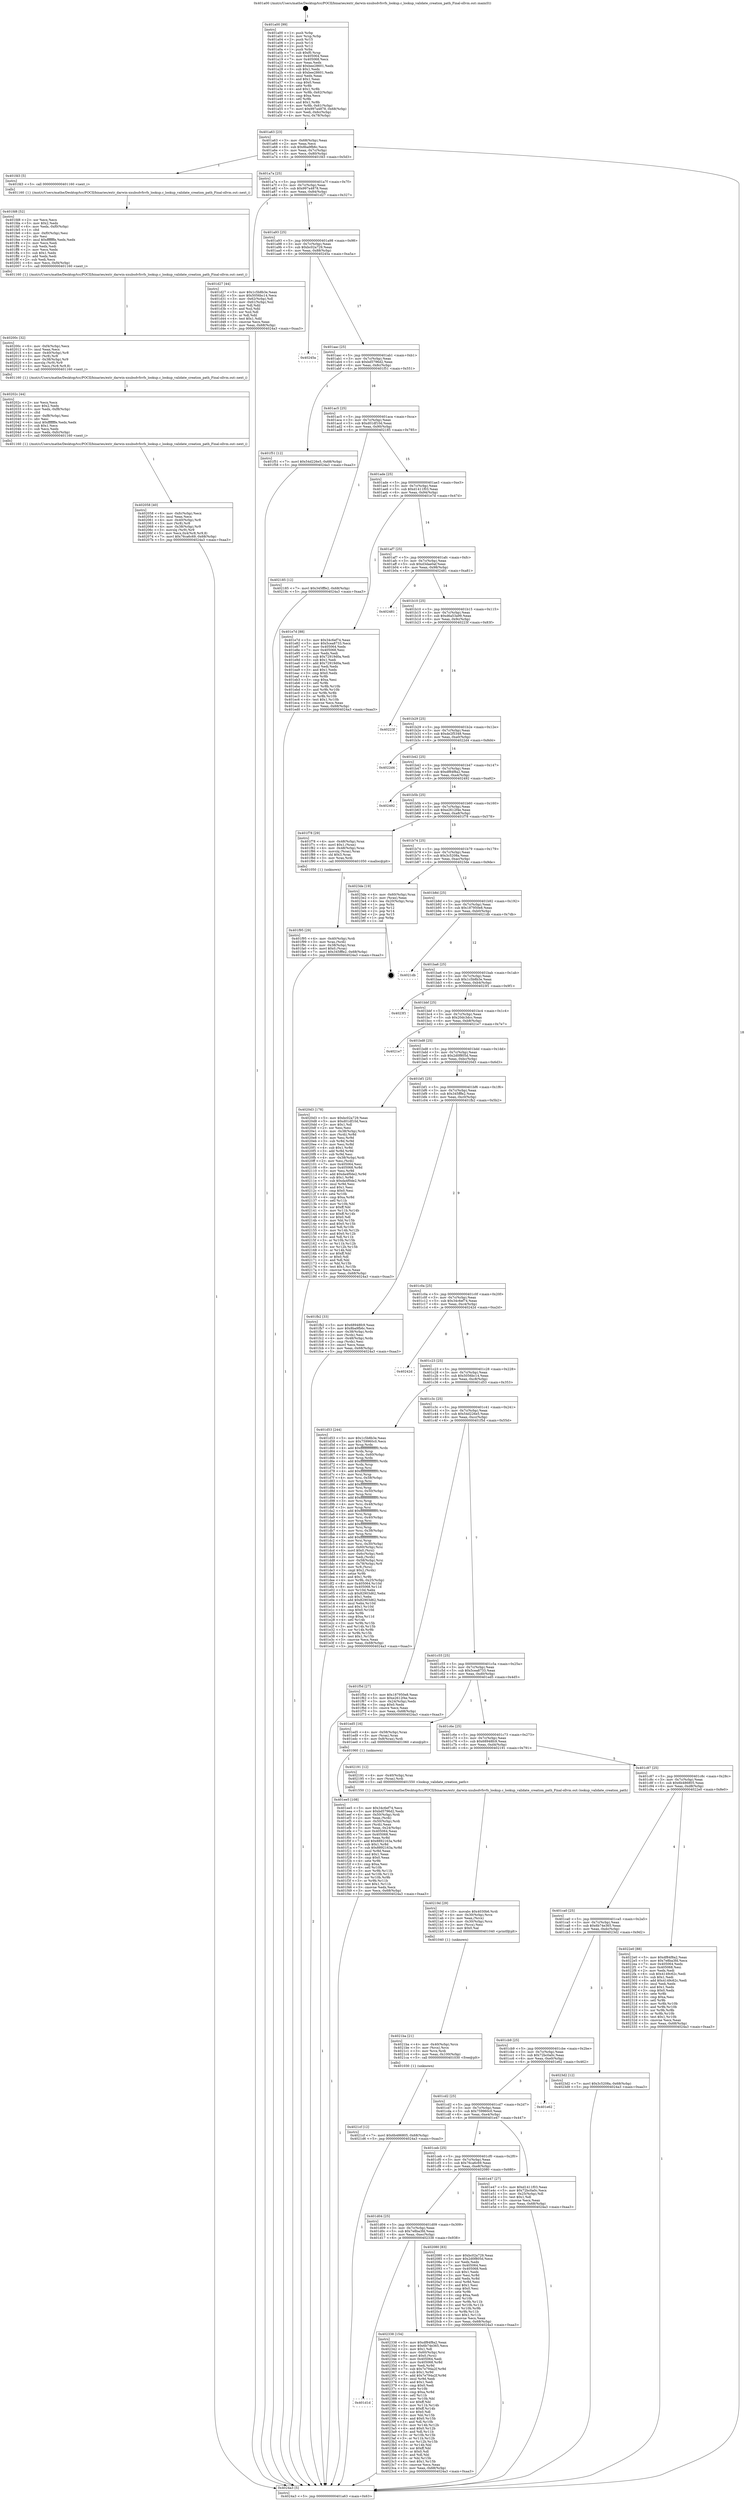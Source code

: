 digraph "0x401a00" {
  label = "0x401a00 (/mnt/c/Users/mathe/Desktop/tcc/POCII/binaries/extr_darwin-xnubsdvfsvfs_lookup.c_lookup_validate_creation_path_Final-ollvm.out::main(0))"
  labelloc = "t"
  node[shape=record]

  Entry [label="",width=0.3,height=0.3,shape=circle,fillcolor=black,style=filled]
  "0x401a63" [label="{
     0x401a63 [23]\l
     | [instrs]\l
     &nbsp;&nbsp;0x401a63 \<+3\>: mov -0x68(%rbp),%eax\l
     &nbsp;&nbsp;0x401a66 \<+2\>: mov %eax,%ecx\l
     &nbsp;&nbsp;0x401a68 \<+6\>: sub $0x8ba9fb6c,%ecx\l
     &nbsp;&nbsp;0x401a6e \<+3\>: mov %eax,-0x7c(%rbp)\l
     &nbsp;&nbsp;0x401a71 \<+3\>: mov %ecx,-0x80(%rbp)\l
     &nbsp;&nbsp;0x401a74 \<+6\>: je 0000000000401fd3 \<main+0x5d3\>\l
  }"]
  "0x401fd3" [label="{
     0x401fd3 [5]\l
     | [instrs]\l
     &nbsp;&nbsp;0x401fd3 \<+5\>: call 0000000000401160 \<next_i\>\l
     | [calls]\l
     &nbsp;&nbsp;0x401160 \{1\} (/mnt/c/Users/mathe/Desktop/tcc/POCII/binaries/extr_darwin-xnubsdvfsvfs_lookup.c_lookup_validate_creation_path_Final-ollvm.out::next_i)\l
  }"]
  "0x401a7a" [label="{
     0x401a7a [25]\l
     | [instrs]\l
     &nbsp;&nbsp;0x401a7a \<+5\>: jmp 0000000000401a7f \<main+0x7f\>\l
     &nbsp;&nbsp;0x401a7f \<+3\>: mov -0x7c(%rbp),%eax\l
     &nbsp;&nbsp;0x401a82 \<+5\>: sub $0x997a4878,%eax\l
     &nbsp;&nbsp;0x401a87 \<+6\>: mov %eax,-0x84(%rbp)\l
     &nbsp;&nbsp;0x401a8d \<+6\>: je 0000000000401d27 \<main+0x327\>\l
  }"]
  Exit [label="",width=0.3,height=0.3,shape=circle,fillcolor=black,style=filled,peripheries=2]
  "0x401d27" [label="{
     0x401d27 [44]\l
     | [instrs]\l
     &nbsp;&nbsp;0x401d27 \<+5\>: mov $0x1c5b8b3e,%eax\l
     &nbsp;&nbsp;0x401d2c \<+5\>: mov $0x5056bc14,%ecx\l
     &nbsp;&nbsp;0x401d31 \<+3\>: mov -0x62(%rbp),%dl\l
     &nbsp;&nbsp;0x401d34 \<+4\>: mov -0x61(%rbp),%sil\l
     &nbsp;&nbsp;0x401d38 \<+3\>: mov %dl,%dil\l
     &nbsp;&nbsp;0x401d3b \<+3\>: and %sil,%dil\l
     &nbsp;&nbsp;0x401d3e \<+3\>: xor %sil,%dl\l
     &nbsp;&nbsp;0x401d41 \<+3\>: or %dl,%dil\l
     &nbsp;&nbsp;0x401d44 \<+4\>: test $0x1,%dil\l
     &nbsp;&nbsp;0x401d48 \<+3\>: cmovne %ecx,%eax\l
     &nbsp;&nbsp;0x401d4b \<+3\>: mov %eax,-0x68(%rbp)\l
     &nbsp;&nbsp;0x401d4e \<+5\>: jmp 00000000004024a3 \<main+0xaa3\>\l
  }"]
  "0x401a93" [label="{
     0x401a93 [25]\l
     | [instrs]\l
     &nbsp;&nbsp;0x401a93 \<+5\>: jmp 0000000000401a98 \<main+0x98\>\l
     &nbsp;&nbsp;0x401a98 \<+3\>: mov -0x7c(%rbp),%eax\l
     &nbsp;&nbsp;0x401a9b \<+5\>: sub $0xbc02a729,%eax\l
     &nbsp;&nbsp;0x401aa0 \<+6\>: mov %eax,-0x88(%rbp)\l
     &nbsp;&nbsp;0x401aa6 \<+6\>: je 000000000040245a \<main+0xa5a\>\l
  }"]
  "0x4024a3" [label="{
     0x4024a3 [5]\l
     | [instrs]\l
     &nbsp;&nbsp;0x4024a3 \<+5\>: jmp 0000000000401a63 \<main+0x63\>\l
  }"]
  "0x401a00" [label="{
     0x401a00 [99]\l
     | [instrs]\l
     &nbsp;&nbsp;0x401a00 \<+1\>: push %rbp\l
     &nbsp;&nbsp;0x401a01 \<+3\>: mov %rsp,%rbp\l
     &nbsp;&nbsp;0x401a04 \<+2\>: push %r15\l
     &nbsp;&nbsp;0x401a06 \<+2\>: push %r14\l
     &nbsp;&nbsp;0x401a08 \<+2\>: push %r12\l
     &nbsp;&nbsp;0x401a0a \<+1\>: push %rbx\l
     &nbsp;&nbsp;0x401a0b \<+7\>: sub $0xf0,%rsp\l
     &nbsp;&nbsp;0x401a12 \<+7\>: mov 0x405064,%eax\l
     &nbsp;&nbsp;0x401a19 \<+7\>: mov 0x405068,%ecx\l
     &nbsp;&nbsp;0x401a20 \<+2\>: mov %eax,%edx\l
     &nbsp;&nbsp;0x401a22 \<+6\>: add $0xbee28601,%edx\l
     &nbsp;&nbsp;0x401a28 \<+3\>: sub $0x1,%edx\l
     &nbsp;&nbsp;0x401a2b \<+6\>: sub $0xbee28601,%edx\l
     &nbsp;&nbsp;0x401a31 \<+3\>: imul %edx,%eax\l
     &nbsp;&nbsp;0x401a34 \<+3\>: and $0x1,%eax\l
     &nbsp;&nbsp;0x401a37 \<+3\>: cmp $0x0,%eax\l
     &nbsp;&nbsp;0x401a3a \<+4\>: sete %r8b\l
     &nbsp;&nbsp;0x401a3e \<+4\>: and $0x1,%r8b\l
     &nbsp;&nbsp;0x401a42 \<+4\>: mov %r8b,-0x62(%rbp)\l
     &nbsp;&nbsp;0x401a46 \<+3\>: cmp $0xa,%ecx\l
     &nbsp;&nbsp;0x401a49 \<+4\>: setl %r8b\l
     &nbsp;&nbsp;0x401a4d \<+4\>: and $0x1,%r8b\l
     &nbsp;&nbsp;0x401a51 \<+4\>: mov %r8b,-0x61(%rbp)\l
     &nbsp;&nbsp;0x401a55 \<+7\>: movl $0x997a4878,-0x68(%rbp)\l
     &nbsp;&nbsp;0x401a5c \<+3\>: mov %edi,-0x6c(%rbp)\l
     &nbsp;&nbsp;0x401a5f \<+4\>: mov %rsi,-0x78(%rbp)\l
  }"]
  "0x401d1d" [label="{
     0x401d1d\l
  }", style=dashed]
  "0x40245a" [label="{
     0x40245a\l
  }", style=dashed]
  "0x401aac" [label="{
     0x401aac [25]\l
     | [instrs]\l
     &nbsp;&nbsp;0x401aac \<+5\>: jmp 0000000000401ab1 \<main+0xb1\>\l
     &nbsp;&nbsp;0x401ab1 \<+3\>: mov -0x7c(%rbp),%eax\l
     &nbsp;&nbsp;0x401ab4 \<+5\>: sub $0xbd5796d2,%eax\l
     &nbsp;&nbsp;0x401ab9 \<+6\>: mov %eax,-0x8c(%rbp)\l
     &nbsp;&nbsp;0x401abf \<+6\>: je 0000000000401f51 \<main+0x551\>\l
  }"]
  "0x402338" [label="{
     0x402338 [154]\l
     | [instrs]\l
     &nbsp;&nbsp;0x402338 \<+5\>: mov $0xdf84f8a2,%eax\l
     &nbsp;&nbsp;0x40233d \<+5\>: mov $0x6b74e365,%ecx\l
     &nbsp;&nbsp;0x402342 \<+2\>: mov $0x1,%dl\l
     &nbsp;&nbsp;0x402344 \<+4\>: mov -0x60(%rbp),%rsi\l
     &nbsp;&nbsp;0x402348 \<+6\>: movl $0x0,(%rsi)\l
     &nbsp;&nbsp;0x40234e \<+7\>: mov 0x405064,%edi\l
     &nbsp;&nbsp;0x402355 \<+8\>: mov 0x405068,%r8d\l
     &nbsp;&nbsp;0x40235d \<+3\>: mov %edi,%r9d\l
     &nbsp;&nbsp;0x402360 \<+7\>: sub $0x7e794a2f,%r9d\l
     &nbsp;&nbsp;0x402367 \<+4\>: sub $0x1,%r9d\l
     &nbsp;&nbsp;0x40236b \<+7\>: add $0x7e794a2f,%r9d\l
     &nbsp;&nbsp;0x402372 \<+4\>: imul %r9d,%edi\l
     &nbsp;&nbsp;0x402376 \<+3\>: and $0x1,%edi\l
     &nbsp;&nbsp;0x402379 \<+3\>: cmp $0x0,%edi\l
     &nbsp;&nbsp;0x40237c \<+4\>: sete %r10b\l
     &nbsp;&nbsp;0x402380 \<+4\>: cmp $0xa,%r8d\l
     &nbsp;&nbsp;0x402384 \<+4\>: setl %r11b\l
     &nbsp;&nbsp;0x402388 \<+3\>: mov %r10b,%bl\l
     &nbsp;&nbsp;0x40238b \<+3\>: xor $0xff,%bl\l
     &nbsp;&nbsp;0x40238e \<+3\>: mov %r11b,%r14b\l
     &nbsp;&nbsp;0x402391 \<+4\>: xor $0xff,%r14b\l
     &nbsp;&nbsp;0x402395 \<+3\>: xor $0x0,%dl\l
     &nbsp;&nbsp;0x402398 \<+3\>: mov %bl,%r15b\l
     &nbsp;&nbsp;0x40239b \<+4\>: and $0x0,%r15b\l
     &nbsp;&nbsp;0x40239f \<+3\>: and %dl,%r10b\l
     &nbsp;&nbsp;0x4023a2 \<+3\>: mov %r14b,%r12b\l
     &nbsp;&nbsp;0x4023a5 \<+4\>: and $0x0,%r12b\l
     &nbsp;&nbsp;0x4023a9 \<+3\>: and %dl,%r11b\l
     &nbsp;&nbsp;0x4023ac \<+3\>: or %r10b,%r15b\l
     &nbsp;&nbsp;0x4023af \<+3\>: or %r11b,%r12b\l
     &nbsp;&nbsp;0x4023b2 \<+3\>: xor %r12b,%r15b\l
     &nbsp;&nbsp;0x4023b5 \<+3\>: or %r14b,%bl\l
     &nbsp;&nbsp;0x4023b8 \<+3\>: xor $0xff,%bl\l
     &nbsp;&nbsp;0x4023bb \<+3\>: or $0x0,%dl\l
     &nbsp;&nbsp;0x4023be \<+2\>: and %dl,%bl\l
     &nbsp;&nbsp;0x4023c0 \<+3\>: or %bl,%r15b\l
     &nbsp;&nbsp;0x4023c3 \<+4\>: test $0x1,%r15b\l
     &nbsp;&nbsp;0x4023c7 \<+3\>: cmovne %ecx,%eax\l
     &nbsp;&nbsp;0x4023ca \<+3\>: mov %eax,-0x68(%rbp)\l
     &nbsp;&nbsp;0x4023cd \<+5\>: jmp 00000000004024a3 \<main+0xaa3\>\l
  }"]
  "0x401f51" [label="{
     0x401f51 [12]\l
     | [instrs]\l
     &nbsp;&nbsp;0x401f51 \<+7\>: movl $0x54d226e5,-0x68(%rbp)\l
     &nbsp;&nbsp;0x401f58 \<+5\>: jmp 00000000004024a3 \<main+0xaa3\>\l
  }"]
  "0x401ac5" [label="{
     0x401ac5 [25]\l
     | [instrs]\l
     &nbsp;&nbsp;0x401ac5 \<+5\>: jmp 0000000000401aca \<main+0xca\>\l
     &nbsp;&nbsp;0x401aca \<+3\>: mov -0x7c(%rbp),%eax\l
     &nbsp;&nbsp;0x401acd \<+5\>: sub $0xd01df10d,%eax\l
     &nbsp;&nbsp;0x401ad2 \<+6\>: mov %eax,-0x90(%rbp)\l
     &nbsp;&nbsp;0x401ad8 \<+6\>: je 0000000000402185 \<main+0x785\>\l
  }"]
  "0x4021cf" [label="{
     0x4021cf [12]\l
     | [instrs]\l
     &nbsp;&nbsp;0x4021cf \<+7\>: movl $0x6b486805,-0x68(%rbp)\l
     &nbsp;&nbsp;0x4021d6 \<+5\>: jmp 00000000004024a3 \<main+0xaa3\>\l
  }"]
  "0x402185" [label="{
     0x402185 [12]\l
     | [instrs]\l
     &nbsp;&nbsp;0x402185 \<+7\>: movl $0x345fffe2,-0x68(%rbp)\l
     &nbsp;&nbsp;0x40218c \<+5\>: jmp 00000000004024a3 \<main+0xaa3\>\l
  }"]
  "0x401ade" [label="{
     0x401ade [25]\l
     | [instrs]\l
     &nbsp;&nbsp;0x401ade \<+5\>: jmp 0000000000401ae3 \<main+0xe3\>\l
     &nbsp;&nbsp;0x401ae3 \<+3\>: mov -0x7c(%rbp),%eax\l
     &nbsp;&nbsp;0x401ae6 \<+5\>: sub $0xd1411f03,%eax\l
     &nbsp;&nbsp;0x401aeb \<+6\>: mov %eax,-0x94(%rbp)\l
     &nbsp;&nbsp;0x401af1 \<+6\>: je 0000000000401e7d \<main+0x47d\>\l
  }"]
  "0x4021ba" [label="{
     0x4021ba [21]\l
     | [instrs]\l
     &nbsp;&nbsp;0x4021ba \<+4\>: mov -0x40(%rbp),%rcx\l
     &nbsp;&nbsp;0x4021be \<+3\>: mov (%rcx),%rcx\l
     &nbsp;&nbsp;0x4021c1 \<+3\>: mov %rcx,%rdi\l
     &nbsp;&nbsp;0x4021c4 \<+6\>: mov %eax,-0x100(%rbp)\l
     &nbsp;&nbsp;0x4021ca \<+5\>: call 0000000000401030 \<free@plt\>\l
     | [calls]\l
     &nbsp;&nbsp;0x401030 \{1\} (unknown)\l
  }"]
  "0x401e7d" [label="{
     0x401e7d [88]\l
     | [instrs]\l
     &nbsp;&nbsp;0x401e7d \<+5\>: mov $0x34c6ef74,%eax\l
     &nbsp;&nbsp;0x401e82 \<+5\>: mov $0x5cea8733,%ecx\l
     &nbsp;&nbsp;0x401e87 \<+7\>: mov 0x405064,%edx\l
     &nbsp;&nbsp;0x401e8e \<+7\>: mov 0x405068,%esi\l
     &nbsp;&nbsp;0x401e95 \<+2\>: mov %edx,%edi\l
     &nbsp;&nbsp;0x401e97 \<+6\>: sub $0x72919d0a,%edi\l
     &nbsp;&nbsp;0x401e9d \<+3\>: sub $0x1,%edi\l
     &nbsp;&nbsp;0x401ea0 \<+6\>: add $0x72919d0a,%edi\l
     &nbsp;&nbsp;0x401ea6 \<+3\>: imul %edi,%edx\l
     &nbsp;&nbsp;0x401ea9 \<+3\>: and $0x1,%edx\l
     &nbsp;&nbsp;0x401eac \<+3\>: cmp $0x0,%edx\l
     &nbsp;&nbsp;0x401eaf \<+4\>: sete %r8b\l
     &nbsp;&nbsp;0x401eb3 \<+3\>: cmp $0xa,%esi\l
     &nbsp;&nbsp;0x401eb6 \<+4\>: setl %r9b\l
     &nbsp;&nbsp;0x401eba \<+3\>: mov %r8b,%r10b\l
     &nbsp;&nbsp;0x401ebd \<+3\>: and %r9b,%r10b\l
     &nbsp;&nbsp;0x401ec0 \<+3\>: xor %r9b,%r8b\l
     &nbsp;&nbsp;0x401ec3 \<+3\>: or %r8b,%r10b\l
     &nbsp;&nbsp;0x401ec6 \<+4\>: test $0x1,%r10b\l
     &nbsp;&nbsp;0x401eca \<+3\>: cmovne %ecx,%eax\l
     &nbsp;&nbsp;0x401ecd \<+3\>: mov %eax,-0x68(%rbp)\l
     &nbsp;&nbsp;0x401ed0 \<+5\>: jmp 00000000004024a3 \<main+0xaa3\>\l
  }"]
  "0x401af7" [label="{
     0x401af7 [25]\l
     | [instrs]\l
     &nbsp;&nbsp;0x401af7 \<+5\>: jmp 0000000000401afc \<main+0xfc\>\l
     &nbsp;&nbsp;0x401afc \<+3\>: mov -0x7c(%rbp),%eax\l
     &nbsp;&nbsp;0x401aff \<+5\>: sub $0xd3dae0af,%eax\l
     &nbsp;&nbsp;0x401b04 \<+6\>: mov %eax,-0x98(%rbp)\l
     &nbsp;&nbsp;0x401b0a \<+6\>: je 0000000000402481 \<main+0xa81\>\l
  }"]
  "0x40219d" [label="{
     0x40219d [29]\l
     | [instrs]\l
     &nbsp;&nbsp;0x40219d \<+10\>: movabs $0x4030b6,%rdi\l
     &nbsp;&nbsp;0x4021a7 \<+4\>: mov -0x30(%rbp),%rcx\l
     &nbsp;&nbsp;0x4021ab \<+2\>: mov %eax,(%rcx)\l
     &nbsp;&nbsp;0x4021ad \<+4\>: mov -0x30(%rbp),%rcx\l
     &nbsp;&nbsp;0x4021b1 \<+2\>: mov (%rcx),%esi\l
     &nbsp;&nbsp;0x4021b3 \<+2\>: mov $0x0,%al\l
     &nbsp;&nbsp;0x4021b5 \<+5\>: call 0000000000401040 \<printf@plt\>\l
     | [calls]\l
     &nbsp;&nbsp;0x401040 \{1\} (unknown)\l
  }"]
  "0x402481" [label="{
     0x402481\l
  }", style=dashed]
  "0x401b10" [label="{
     0x401b10 [25]\l
     | [instrs]\l
     &nbsp;&nbsp;0x401b10 \<+5\>: jmp 0000000000401b15 \<main+0x115\>\l
     &nbsp;&nbsp;0x401b15 \<+3\>: mov -0x7c(%rbp),%eax\l
     &nbsp;&nbsp;0x401b18 \<+5\>: sub $0xd6a53a99,%eax\l
     &nbsp;&nbsp;0x401b1d \<+6\>: mov %eax,-0x9c(%rbp)\l
     &nbsp;&nbsp;0x401b23 \<+6\>: je 000000000040223f \<main+0x83f\>\l
  }"]
  "0x401d04" [label="{
     0x401d04 [25]\l
     | [instrs]\l
     &nbsp;&nbsp;0x401d04 \<+5\>: jmp 0000000000401d09 \<main+0x309\>\l
     &nbsp;&nbsp;0x401d09 \<+3\>: mov -0x7c(%rbp),%eax\l
     &nbsp;&nbsp;0x401d0c \<+5\>: sub $0x7e8ba3fd,%eax\l
     &nbsp;&nbsp;0x401d11 \<+6\>: mov %eax,-0xec(%rbp)\l
     &nbsp;&nbsp;0x401d17 \<+6\>: je 0000000000402338 \<main+0x938\>\l
  }"]
  "0x40223f" [label="{
     0x40223f\l
  }", style=dashed]
  "0x401b29" [label="{
     0x401b29 [25]\l
     | [instrs]\l
     &nbsp;&nbsp;0x401b29 \<+5\>: jmp 0000000000401b2e \<main+0x12e\>\l
     &nbsp;&nbsp;0x401b2e \<+3\>: mov -0x7c(%rbp),%eax\l
     &nbsp;&nbsp;0x401b31 \<+5\>: sub $0xde2f5348,%eax\l
     &nbsp;&nbsp;0x401b36 \<+6\>: mov %eax,-0xa0(%rbp)\l
     &nbsp;&nbsp;0x401b3c \<+6\>: je 00000000004022d4 \<main+0x8d4\>\l
  }"]
  "0x402080" [label="{
     0x402080 [83]\l
     | [instrs]\l
     &nbsp;&nbsp;0x402080 \<+5\>: mov $0xbc02a729,%eax\l
     &nbsp;&nbsp;0x402085 \<+5\>: mov $0x2d0f805d,%ecx\l
     &nbsp;&nbsp;0x40208a \<+2\>: xor %edx,%edx\l
     &nbsp;&nbsp;0x40208c \<+7\>: mov 0x405064,%esi\l
     &nbsp;&nbsp;0x402093 \<+7\>: mov 0x405068,%edi\l
     &nbsp;&nbsp;0x40209a \<+3\>: sub $0x1,%edx\l
     &nbsp;&nbsp;0x40209d \<+3\>: mov %esi,%r8d\l
     &nbsp;&nbsp;0x4020a0 \<+3\>: add %edx,%r8d\l
     &nbsp;&nbsp;0x4020a3 \<+4\>: imul %r8d,%esi\l
     &nbsp;&nbsp;0x4020a7 \<+3\>: and $0x1,%esi\l
     &nbsp;&nbsp;0x4020aa \<+3\>: cmp $0x0,%esi\l
     &nbsp;&nbsp;0x4020ad \<+4\>: sete %r9b\l
     &nbsp;&nbsp;0x4020b1 \<+3\>: cmp $0xa,%edi\l
     &nbsp;&nbsp;0x4020b4 \<+4\>: setl %r10b\l
     &nbsp;&nbsp;0x4020b8 \<+3\>: mov %r9b,%r11b\l
     &nbsp;&nbsp;0x4020bb \<+3\>: and %r10b,%r11b\l
     &nbsp;&nbsp;0x4020be \<+3\>: xor %r10b,%r9b\l
     &nbsp;&nbsp;0x4020c1 \<+3\>: or %r9b,%r11b\l
     &nbsp;&nbsp;0x4020c4 \<+4\>: test $0x1,%r11b\l
     &nbsp;&nbsp;0x4020c8 \<+3\>: cmovne %ecx,%eax\l
     &nbsp;&nbsp;0x4020cb \<+3\>: mov %eax,-0x68(%rbp)\l
     &nbsp;&nbsp;0x4020ce \<+5\>: jmp 00000000004024a3 \<main+0xaa3\>\l
  }"]
  "0x4022d4" [label="{
     0x4022d4\l
  }", style=dashed]
  "0x401b42" [label="{
     0x401b42 [25]\l
     | [instrs]\l
     &nbsp;&nbsp;0x401b42 \<+5\>: jmp 0000000000401b47 \<main+0x147\>\l
     &nbsp;&nbsp;0x401b47 \<+3\>: mov -0x7c(%rbp),%eax\l
     &nbsp;&nbsp;0x401b4a \<+5\>: sub $0xdf84f8a2,%eax\l
     &nbsp;&nbsp;0x401b4f \<+6\>: mov %eax,-0xa4(%rbp)\l
     &nbsp;&nbsp;0x401b55 \<+6\>: je 0000000000402492 \<main+0xa92\>\l
  }"]
  "0x402058" [label="{
     0x402058 [40]\l
     | [instrs]\l
     &nbsp;&nbsp;0x402058 \<+6\>: mov -0xfc(%rbp),%ecx\l
     &nbsp;&nbsp;0x40205e \<+3\>: imul %eax,%ecx\l
     &nbsp;&nbsp;0x402061 \<+4\>: mov -0x40(%rbp),%r8\l
     &nbsp;&nbsp;0x402065 \<+3\>: mov (%r8),%r8\l
     &nbsp;&nbsp;0x402068 \<+4\>: mov -0x38(%rbp),%r9\l
     &nbsp;&nbsp;0x40206c \<+3\>: movslq (%r9),%r9\l
     &nbsp;&nbsp;0x40206f \<+5\>: mov %ecx,0x4(%r8,%r9,8)\l
     &nbsp;&nbsp;0x402074 \<+7\>: movl $0x76ca6c69,-0x68(%rbp)\l
     &nbsp;&nbsp;0x40207b \<+5\>: jmp 00000000004024a3 \<main+0xaa3\>\l
  }"]
  "0x402492" [label="{
     0x402492\l
  }", style=dashed]
  "0x401b5b" [label="{
     0x401b5b [25]\l
     | [instrs]\l
     &nbsp;&nbsp;0x401b5b \<+5\>: jmp 0000000000401b60 \<main+0x160\>\l
     &nbsp;&nbsp;0x401b60 \<+3\>: mov -0x7c(%rbp),%eax\l
     &nbsp;&nbsp;0x401b63 \<+5\>: sub $0xe2612f4e,%eax\l
     &nbsp;&nbsp;0x401b68 \<+6\>: mov %eax,-0xa8(%rbp)\l
     &nbsp;&nbsp;0x401b6e \<+6\>: je 0000000000401f78 \<main+0x578\>\l
  }"]
  "0x40202c" [label="{
     0x40202c [44]\l
     | [instrs]\l
     &nbsp;&nbsp;0x40202c \<+2\>: xor %ecx,%ecx\l
     &nbsp;&nbsp;0x40202e \<+5\>: mov $0x2,%edx\l
     &nbsp;&nbsp;0x402033 \<+6\>: mov %edx,-0xf8(%rbp)\l
     &nbsp;&nbsp;0x402039 \<+1\>: cltd\l
     &nbsp;&nbsp;0x40203a \<+6\>: mov -0xf8(%rbp),%esi\l
     &nbsp;&nbsp;0x402040 \<+2\>: idiv %esi\l
     &nbsp;&nbsp;0x402042 \<+6\>: imul $0xfffffffe,%edx,%edx\l
     &nbsp;&nbsp;0x402048 \<+3\>: sub $0x1,%ecx\l
     &nbsp;&nbsp;0x40204b \<+2\>: sub %ecx,%edx\l
     &nbsp;&nbsp;0x40204d \<+6\>: mov %edx,-0xfc(%rbp)\l
     &nbsp;&nbsp;0x402053 \<+5\>: call 0000000000401160 \<next_i\>\l
     | [calls]\l
     &nbsp;&nbsp;0x401160 \{1\} (/mnt/c/Users/mathe/Desktop/tcc/POCII/binaries/extr_darwin-xnubsdvfsvfs_lookup.c_lookup_validate_creation_path_Final-ollvm.out::next_i)\l
  }"]
  "0x401f78" [label="{
     0x401f78 [29]\l
     | [instrs]\l
     &nbsp;&nbsp;0x401f78 \<+4\>: mov -0x48(%rbp),%rax\l
     &nbsp;&nbsp;0x401f7c \<+6\>: movl $0x1,(%rax)\l
     &nbsp;&nbsp;0x401f82 \<+4\>: mov -0x48(%rbp),%rax\l
     &nbsp;&nbsp;0x401f86 \<+3\>: movslq (%rax),%rax\l
     &nbsp;&nbsp;0x401f89 \<+4\>: shl $0x3,%rax\l
     &nbsp;&nbsp;0x401f8d \<+3\>: mov %rax,%rdi\l
     &nbsp;&nbsp;0x401f90 \<+5\>: call 0000000000401050 \<malloc@plt\>\l
     | [calls]\l
     &nbsp;&nbsp;0x401050 \{1\} (unknown)\l
  }"]
  "0x401b74" [label="{
     0x401b74 [25]\l
     | [instrs]\l
     &nbsp;&nbsp;0x401b74 \<+5\>: jmp 0000000000401b79 \<main+0x179\>\l
     &nbsp;&nbsp;0x401b79 \<+3\>: mov -0x7c(%rbp),%eax\l
     &nbsp;&nbsp;0x401b7c \<+5\>: sub $0x3c5208a,%eax\l
     &nbsp;&nbsp;0x401b81 \<+6\>: mov %eax,-0xac(%rbp)\l
     &nbsp;&nbsp;0x401b87 \<+6\>: je 00000000004023de \<main+0x9de\>\l
  }"]
  "0x40200c" [label="{
     0x40200c [32]\l
     | [instrs]\l
     &nbsp;&nbsp;0x40200c \<+6\>: mov -0xf4(%rbp),%ecx\l
     &nbsp;&nbsp;0x402012 \<+3\>: imul %eax,%ecx\l
     &nbsp;&nbsp;0x402015 \<+4\>: mov -0x40(%rbp),%r8\l
     &nbsp;&nbsp;0x402019 \<+3\>: mov (%r8),%r8\l
     &nbsp;&nbsp;0x40201c \<+4\>: mov -0x38(%rbp),%r9\l
     &nbsp;&nbsp;0x402020 \<+3\>: movslq (%r9),%r9\l
     &nbsp;&nbsp;0x402023 \<+4\>: mov %ecx,(%r8,%r9,8)\l
     &nbsp;&nbsp;0x402027 \<+5\>: call 0000000000401160 \<next_i\>\l
     | [calls]\l
     &nbsp;&nbsp;0x401160 \{1\} (/mnt/c/Users/mathe/Desktop/tcc/POCII/binaries/extr_darwin-xnubsdvfsvfs_lookup.c_lookup_validate_creation_path_Final-ollvm.out::next_i)\l
  }"]
  "0x4023de" [label="{
     0x4023de [19]\l
     | [instrs]\l
     &nbsp;&nbsp;0x4023de \<+4\>: mov -0x60(%rbp),%rax\l
     &nbsp;&nbsp;0x4023e2 \<+2\>: mov (%rax),%eax\l
     &nbsp;&nbsp;0x4023e4 \<+4\>: lea -0x20(%rbp),%rsp\l
     &nbsp;&nbsp;0x4023e8 \<+1\>: pop %rbx\l
     &nbsp;&nbsp;0x4023e9 \<+2\>: pop %r12\l
     &nbsp;&nbsp;0x4023eb \<+2\>: pop %r14\l
     &nbsp;&nbsp;0x4023ed \<+2\>: pop %r15\l
     &nbsp;&nbsp;0x4023ef \<+1\>: pop %rbp\l
     &nbsp;&nbsp;0x4023f0 \<+1\>: ret\l
  }"]
  "0x401b8d" [label="{
     0x401b8d [25]\l
     | [instrs]\l
     &nbsp;&nbsp;0x401b8d \<+5\>: jmp 0000000000401b92 \<main+0x192\>\l
     &nbsp;&nbsp;0x401b92 \<+3\>: mov -0x7c(%rbp),%eax\l
     &nbsp;&nbsp;0x401b95 \<+5\>: sub $0x187950e8,%eax\l
     &nbsp;&nbsp;0x401b9a \<+6\>: mov %eax,-0xb0(%rbp)\l
     &nbsp;&nbsp;0x401ba0 \<+6\>: je 00000000004021db \<main+0x7db\>\l
  }"]
  "0x401fd8" [label="{
     0x401fd8 [52]\l
     | [instrs]\l
     &nbsp;&nbsp;0x401fd8 \<+2\>: xor %ecx,%ecx\l
     &nbsp;&nbsp;0x401fda \<+5\>: mov $0x2,%edx\l
     &nbsp;&nbsp;0x401fdf \<+6\>: mov %edx,-0xf0(%rbp)\l
     &nbsp;&nbsp;0x401fe5 \<+1\>: cltd\l
     &nbsp;&nbsp;0x401fe6 \<+6\>: mov -0xf0(%rbp),%esi\l
     &nbsp;&nbsp;0x401fec \<+2\>: idiv %esi\l
     &nbsp;&nbsp;0x401fee \<+6\>: imul $0xfffffffe,%edx,%edx\l
     &nbsp;&nbsp;0x401ff4 \<+2\>: mov %ecx,%edi\l
     &nbsp;&nbsp;0x401ff6 \<+2\>: sub %edx,%edi\l
     &nbsp;&nbsp;0x401ff8 \<+2\>: mov %ecx,%edx\l
     &nbsp;&nbsp;0x401ffa \<+3\>: sub $0x1,%edx\l
     &nbsp;&nbsp;0x401ffd \<+2\>: add %edx,%edi\l
     &nbsp;&nbsp;0x401fff \<+2\>: sub %edi,%ecx\l
     &nbsp;&nbsp;0x402001 \<+6\>: mov %ecx,-0xf4(%rbp)\l
     &nbsp;&nbsp;0x402007 \<+5\>: call 0000000000401160 \<next_i\>\l
     | [calls]\l
     &nbsp;&nbsp;0x401160 \{1\} (/mnt/c/Users/mathe/Desktop/tcc/POCII/binaries/extr_darwin-xnubsdvfsvfs_lookup.c_lookup_validate_creation_path_Final-ollvm.out::next_i)\l
  }"]
  "0x4021db" [label="{
     0x4021db\l
  }", style=dashed]
  "0x401ba6" [label="{
     0x401ba6 [25]\l
     | [instrs]\l
     &nbsp;&nbsp;0x401ba6 \<+5\>: jmp 0000000000401bab \<main+0x1ab\>\l
     &nbsp;&nbsp;0x401bab \<+3\>: mov -0x7c(%rbp),%eax\l
     &nbsp;&nbsp;0x401bae \<+5\>: sub $0x1c5b8b3e,%eax\l
     &nbsp;&nbsp;0x401bb3 \<+6\>: mov %eax,-0xb4(%rbp)\l
     &nbsp;&nbsp;0x401bb9 \<+6\>: je 00000000004023f1 \<main+0x9f1\>\l
  }"]
  "0x401f95" [label="{
     0x401f95 [29]\l
     | [instrs]\l
     &nbsp;&nbsp;0x401f95 \<+4\>: mov -0x40(%rbp),%rdi\l
     &nbsp;&nbsp;0x401f99 \<+3\>: mov %rax,(%rdi)\l
     &nbsp;&nbsp;0x401f9c \<+4\>: mov -0x38(%rbp),%rax\l
     &nbsp;&nbsp;0x401fa0 \<+6\>: movl $0x0,(%rax)\l
     &nbsp;&nbsp;0x401fa6 \<+7\>: movl $0x345fffe2,-0x68(%rbp)\l
     &nbsp;&nbsp;0x401fad \<+5\>: jmp 00000000004024a3 \<main+0xaa3\>\l
  }"]
  "0x4023f1" [label="{
     0x4023f1\l
  }", style=dashed]
  "0x401bbf" [label="{
     0x401bbf [25]\l
     | [instrs]\l
     &nbsp;&nbsp;0x401bbf \<+5\>: jmp 0000000000401bc4 \<main+0x1c4\>\l
     &nbsp;&nbsp;0x401bc4 \<+3\>: mov -0x7c(%rbp),%eax\l
     &nbsp;&nbsp;0x401bc7 \<+5\>: sub $0x20dc3dcc,%eax\l
     &nbsp;&nbsp;0x401bcc \<+6\>: mov %eax,-0xb8(%rbp)\l
     &nbsp;&nbsp;0x401bd2 \<+6\>: je 00000000004021e7 \<main+0x7e7\>\l
  }"]
  "0x401ee5" [label="{
     0x401ee5 [108]\l
     | [instrs]\l
     &nbsp;&nbsp;0x401ee5 \<+5\>: mov $0x34c6ef74,%ecx\l
     &nbsp;&nbsp;0x401eea \<+5\>: mov $0xbd5796d2,%edx\l
     &nbsp;&nbsp;0x401eef \<+4\>: mov -0x50(%rbp),%rdi\l
     &nbsp;&nbsp;0x401ef3 \<+2\>: mov %eax,(%rdi)\l
     &nbsp;&nbsp;0x401ef5 \<+4\>: mov -0x50(%rbp),%rdi\l
     &nbsp;&nbsp;0x401ef9 \<+2\>: mov (%rdi),%eax\l
     &nbsp;&nbsp;0x401efb \<+3\>: mov %eax,-0x24(%rbp)\l
     &nbsp;&nbsp;0x401efe \<+7\>: mov 0x405064,%eax\l
     &nbsp;&nbsp;0x401f05 \<+7\>: mov 0x405068,%esi\l
     &nbsp;&nbsp;0x401f0c \<+3\>: mov %eax,%r8d\l
     &nbsp;&nbsp;0x401f0f \<+7\>: add $0x8892163a,%r8d\l
     &nbsp;&nbsp;0x401f16 \<+4\>: sub $0x1,%r8d\l
     &nbsp;&nbsp;0x401f1a \<+7\>: sub $0x8892163a,%r8d\l
     &nbsp;&nbsp;0x401f21 \<+4\>: imul %r8d,%eax\l
     &nbsp;&nbsp;0x401f25 \<+3\>: and $0x1,%eax\l
     &nbsp;&nbsp;0x401f28 \<+3\>: cmp $0x0,%eax\l
     &nbsp;&nbsp;0x401f2b \<+4\>: sete %r9b\l
     &nbsp;&nbsp;0x401f2f \<+3\>: cmp $0xa,%esi\l
     &nbsp;&nbsp;0x401f32 \<+4\>: setl %r10b\l
     &nbsp;&nbsp;0x401f36 \<+3\>: mov %r9b,%r11b\l
     &nbsp;&nbsp;0x401f39 \<+3\>: and %r10b,%r11b\l
     &nbsp;&nbsp;0x401f3c \<+3\>: xor %r10b,%r9b\l
     &nbsp;&nbsp;0x401f3f \<+3\>: or %r9b,%r11b\l
     &nbsp;&nbsp;0x401f42 \<+4\>: test $0x1,%r11b\l
     &nbsp;&nbsp;0x401f46 \<+3\>: cmovne %edx,%ecx\l
     &nbsp;&nbsp;0x401f49 \<+3\>: mov %ecx,-0x68(%rbp)\l
     &nbsp;&nbsp;0x401f4c \<+5\>: jmp 00000000004024a3 \<main+0xaa3\>\l
  }"]
  "0x4021e7" [label="{
     0x4021e7\l
  }", style=dashed]
  "0x401bd8" [label="{
     0x401bd8 [25]\l
     | [instrs]\l
     &nbsp;&nbsp;0x401bd8 \<+5\>: jmp 0000000000401bdd \<main+0x1dd\>\l
     &nbsp;&nbsp;0x401bdd \<+3\>: mov -0x7c(%rbp),%eax\l
     &nbsp;&nbsp;0x401be0 \<+5\>: sub $0x2d0f805d,%eax\l
     &nbsp;&nbsp;0x401be5 \<+6\>: mov %eax,-0xbc(%rbp)\l
     &nbsp;&nbsp;0x401beb \<+6\>: je 00000000004020d3 \<main+0x6d3\>\l
  }"]
  "0x401ceb" [label="{
     0x401ceb [25]\l
     | [instrs]\l
     &nbsp;&nbsp;0x401ceb \<+5\>: jmp 0000000000401cf0 \<main+0x2f0\>\l
     &nbsp;&nbsp;0x401cf0 \<+3\>: mov -0x7c(%rbp),%eax\l
     &nbsp;&nbsp;0x401cf3 \<+5\>: sub $0x76ca6c69,%eax\l
     &nbsp;&nbsp;0x401cf8 \<+6\>: mov %eax,-0xe8(%rbp)\l
     &nbsp;&nbsp;0x401cfe \<+6\>: je 0000000000402080 \<main+0x680\>\l
  }"]
  "0x4020d3" [label="{
     0x4020d3 [178]\l
     | [instrs]\l
     &nbsp;&nbsp;0x4020d3 \<+5\>: mov $0xbc02a729,%eax\l
     &nbsp;&nbsp;0x4020d8 \<+5\>: mov $0xd01df10d,%ecx\l
     &nbsp;&nbsp;0x4020dd \<+2\>: mov $0x1,%dl\l
     &nbsp;&nbsp;0x4020df \<+2\>: xor %esi,%esi\l
     &nbsp;&nbsp;0x4020e1 \<+4\>: mov -0x38(%rbp),%rdi\l
     &nbsp;&nbsp;0x4020e5 \<+3\>: mov (%rdi),%r8d\l
     &nbsp;&nbsp;0x4020e8 \<+3\>: mov %esi,%r9d\l
     &nbsp;&nbsp;0x4020eb \<+3\>: sub %r8d,%r9d\l
     &nbsp;&nbsp;0x4020ee \<+3\>: mov %esi,%r8d\l
     &nbsp;&nbsp;0x4020f1 \<+4\>: sub $0x1,%r8d\l
     &nbsp;&nbsp;0x4020f5 \<+3\>: add %r8d,%r9d\l
     &nbsp;&nbsp;0x4020f8 \<+3\>: sub %r9d,%esi\l
     &nbsp;&nbsp;0x4020fb \<+4\>: mov -0x38(%rbp),%rdi\l
     &nbsp;&nbsp;0x4020ff \<+2\>: mov %esi,(%rdi)\l
     &nbsp;&nbsp;0x402101 \<+7\>: mov 0x405064,%esi\l
     &nbsp;&nbsp;0x402108 \<+8\>: mov 0x405068,%r8d\l
     &nbsp;&nbsp;0x402110 \<+3\>: mov %esi,%r9d\l
     &nbsp;&nbsp;0x402113 \<+7\>: add $0xda4f0de2,%r9d\l
     &nbsp;&nbsp;0x40211a \<+4\>: sub $0x1,%r9d\l
     &nbsp;&nbsp;0x40211e \<+7\>: sub $0xda4f0de2,%r9d\l
     &nbsp;&nbsp;0x402125 \<+4\>: imul %r9d,%esi\l
     &nbsp;&nbsp;0x402129 \<+3\>: and $0x1,%esi\l
     &nbsp;&nbsp;0x40212c \<+3\>: cmp $0x0,%esi\l
     &nbsp;&nbsp;0x40212f \<+4\>: sete %r10b\l
     &nbsp;&nbsp;0x402133 \<+4\>: cmp $0xa,%r8d\l
     &nbsp;&nbsp;0x402137 \<+4\>: setl %r11b\l
     &nbsp;&nbsp;0x40213b \<+3\>: mov %r10b,%bl\l
     &nbsp;&nbsp;0x40213e \<+3\>: xor $0xff,%bl\l
     &nbsp;&nbsp;0x402141 \<+3\>: mov %r11b,%r14b\l
     &nbsp;&nbsp;0x402144 \<+4\>: xor $0xff,%r14b\l
     &nbsp;&nbsp;0x402148 \<+3\>: xor $0x0,%dl\l
     &nbsp;&nbsp;0x40214b \<+3\>: mov %bl,%r15b\l
     &nbsp;&nbsp;0x40214e \<+4\>: and $0x0,%r15b\l
     &nbsp;&nbsp;0x402152 \<+3\>: and %dl,%r10b\l
     &nbsp;&nbsp;0x402155 \<+3\>: mov %r14b,%r12b\l
     &nbsp;&nbsp;0x402158 \<+4\>: and $0x0,%r12b\l
     &nbsp;&nbsp;0x40215c \<+3\>: and %dl,%r11b\l
     &nbsp;&nbsp;0x40215f \<+3\>: or %r10b,%r15b\l
     &nbsp;&nbsp;0x402162 \<+3\>: or %r11b,%r12b\l
     &nbsp;&nbsp;0x402165 \<+3\>: xor %r12b,%r15b\l
     &nbsp;&nbsp;0x402168 \<+3\>: or %r14b,%bl\l
     &nbsp;&nbsp;0x40216b \<+3\>: xor $0xff,%bl\l
     &nbsp;&nbsp;0x40216e \<+3\>: or $0x0,%dl\l
     &nbsp;&nbsp;0x402171 \<+2\>: and %dl,%bl\l
     &nbsp;&nbsp;0x402173 \<+3\>: or %bl,%r15b\l
     &nbsp;&nbsp;0x402176 \<+4\>: test $0x1,%r15b\l
     &nbsp;&nbsp;0x40217a \<+3\>: cmovne %ecx,%eax\l
     &nbsp;&nbsp;0x40217d \<+3\>: mov %eax,-0x68(%rbp)\l
     &nbsp;&nbsp;0x402180 \<+5\>: jmp 00000000004024a3 \<main+0xaa3\>\l
  }"]
  "0x401bf1" [label="{
     0x401bf1 [25]\l
     | [instrs]\l
     &nbsp;&nbsp;0x401bf1 \<+5\>: jmp 0000000000401bf6 \<main+0x1f6\>\l
     &nbsp;&nbsp;0x401bf6 \<+3\>: mov -0x7c(%rbp),%eax\l
     &nbsp;&nbsp;0x401bf9 \<+5\>: sub $0x345fffe2,%eax\l
     &nbsp;&nbsp;0x401bfe \<+6\>: mov %eax,-0xc0(%rbp)\l
     &nbsp;&nbsp;0x401c04 \<+6\>: je 0000000000401fb2 \<main+0x5b2\>\l
  }"]
  "0x401e47" [label="{
     0x401e47 [27]\l
     | [instrs]\l
     &nbsp;&nbsp;0x401e47 \<+5\>: mov $0xd1411f03,%eax\l
     &nbsp;&nbsp;0x401e4c \<+5\>: mov $0x72bc0a0c,%ecx\l
     &nbsp;&nbsp;0x401e51 \<+3\>: mov -0x25(%rbp),%dl\l
     &nbsp;&nbsp;0x401e54 \<+3\>: test $0x1,%dl\l
     &nbsp;&nbsp;0x401e57 \<+3\>: cmovne %ecx,%eax\l
     &nbsp;&nbsp;0x401e5a \<+3\>: mov %eax,-0x68(%rbp)\l
     &nbsp;&nbsp;0x401e5d \<+5\>: jmp 00000000004024a3 \<main+0xaa3\>\l
  }"]
  "0x401fb2" [label="{
     0x401fb2 [33]\l
     | [instrs]\l
     &nbsp;&nbsp;0x401fb2 \<+5\>: mov $0x68948fc9,%eax\l
     &nbsp;&nbsp;0x401fb7 \<+5\>: mov $0x8ba9fb6c,%ecx\l
     &nbsp;&nbsp;0x401fbc \<+4\>: mov -0x38(%rbp),%rdx\l
     &nbsp;&nbsp;0x401fc0 \<+2\>: mov (%rdx),%esi\l
     &nbsp;&nbsp;0x401fc2 \<+4\>: mov -0x48(%rbp),%rdx\l
     &nbsp;&nbsp;0x401fc6 \<+2\>: cmp (%rdx),%esi\l
     &nbsp;&nbsp;0x401fc8 \<+3\>: cmovl %ecx,%eax\l
     &nbsp;&nbsp;0x401fcb \<+3\>: mov %eax,-0x68(%rbp)\l
     &nbsp;&nbsp;0x401fce \<+5\>: jmp 00000000004024a3 \<main+0xaa3\>\l
  }"]
  "0x401c0a" [label="{
     0x401c0a [25]\l
     | [instrs]\l
     &nbsp;&nbsp;0x401c0a \<+5\>: jmp 0000000000401c0f \<main+0x20f\>\l
     &nbsp;&nbsp;0x401c0f \<+3\>: mov -0x7c(%rbp),%eax\l
     &nbsp;&nbsp;0x401c12 \<+5\>: sub $0x34c6ef74,%eax\l
     &nbsp;&nbsp;0x401c17 \<+6\>: mov %eax,-0xc4(%rbp)\l
     &nbsp;&nbsp;0x401c1d \<+6\>: je 000000000040242d \<main+0xa2d\>\l
  }"]
  "0x401cd2" [label="{
     0x401cd2 [25]\l
     | [instrs]\l
     &nbsp;&nbsp;0x401cd2 \<+5\>: jmp 0000000000401cd7 \<main+0x2d7\>\l
     &nbsp;&nbsp;0x401cd7 \<+3\>: mov -0x7c(%rbp),%eax\l
     &nbsp;&nbsp;0x401cda \<+5\>: sub $0x759960c0,%eax\l
     &nbsp;&nbsp;0x401cdf \<+6\>: mov %eax,-0xe4(%rbp)\l
     &nbsp;&nbsp;0x401ce5 \<+6\>: je 0000000000401e47 \<main+0x447\>\l
  }"]
  "0x40242d" [label="{
     0x40242d\l
  }", style=dashed]
  "0x401c23" [label="{
     0x401c23 [25]\l
     | [instrs]\l
     &nbsp;&nbsp;0x401c23 \<+5\>: jmp 0000000000401c28 \<main+0x228\>\l
     &nbsp;&nbsp;0x401c28 \<+3\>: mov -0x7c(%rbp),%eax\l
     &nbsp;&nbsp;0x401c2b \<+5\>: sub $0x5056bc14,%eax\l
     &nbsp;&nbsp;0x401c30 \<+6\>: mov %eax,-0xc8(%rbp)\l
     &nbsp;&nbsp;0x401c36 \<+6\>: je 0000000000401d53 \<main+0x353\>\l
  }"]
  "0x401e62" [label="{
     0x401e62\l
  }", style=dashed]
  "0x401d53" [label="{
     0x401d53 [244]\l
     | [instrs]\l
     &nbsp;&nbsp;0x401d53 \<+5\>: mov $0x1c5b8b3e,%eax\l
     &nbsp;&nbsp;0x401d58 \<+5\>: mov $0x759960c0,%ecx\l
     &nbsp;&nbsp;0x401d5d \<+3\>: mov %rsp,%rdx\l
     &nbsp;&nbsp;0x401d60 \<+4\>: add $0xfffffffffffffff0,%rdx\l
     &nbsp;&nbsp;0x401d64 \<+3\>: mov %rdx,%rsp\l
     &nbsp;&nbsp;0x401d67 \<+4\>: mov %rdx,-0x60(%rbp)\l
     &nbsp;&nbsp;0x401d6b \<+3\>: mov %rsp,%rdx\l
     &nbsp;&nbsp;0x401d6e \<+4\>: add $0xfffffffffffffff0,%rdx\l
     &nbsp;&nbsp;0x401d72 \<+3\>: mov %rdx,%rsp\l
     &nbsp;&nbsp;0x401d75 \<+3\>: mov %rsp,%rsi\l
     &nbsp;&nbsp;0x401d78 \<+4\>: add $0xfffffffffffffff0,%rsi\l
     &nbsp;&nbsp;0x401d7c \<+3\>: mov %rsi,%rsp\l
     &nbsp;&nbsp;0x401d7f \<+4\>: mov %rsi,-0x58(%rbp)\l
     &nbsp;&nbsp;0x401d83 \<+3\>: mov %rsp,%rsi\l
     &nbsp;&nbsp;0x401d86 \<+4\>: add $0xfffffffffffffff0,%rsi\l
     &nbsp;&nbsp;0x401d8a \<+3\>: mov %rsi,%rsp\l
     &nbsp;&nbsp;0x401d8d \<+4\>: mov %rsi,-0x50(%rbp)\l
     &nbsp;&nbsp;0x401d91 \<+3\>: mov %rsp,%rsi\l
     &nbsp;&nbsp;0x401d94 \<+4\>: add $0xfffffffffffffff0,%rsi\l
     &nbsp;&nbsp;0x401d98 \<+3\>: mov %rsi,%rsp\l
     &nbsp;&nbsp;0x401d9b \<+4\>: mov %rsi,-0x48(%rbp)\l
     &nbsp;&nbsp;0x401d9f \<+3\>: mov %rsp,%rsi\l
     &nbsp;&nbsp;0x401da2 \<+4\>: add $0xfffffffffffffff0,%rsi\l
     &nbsp;&nbsp;0x401da6 \<+3\>: mov %rsi,%rsp\l
     &nbsp;&nbsp;0x401da9 \<+4\>: mov %rsi,-0x40(%rbp)\l
     &nbsp;&nbsp;0x401dad \<+3\>: mov %rsp,%rsi\l
     &nbsp;&nbsp;0x401db0 \<+4\>: add $0xfffffffffffffff0,%rsi\l
     &nbsp;&nbsp;0x401db4 \<+3\>: mov %rsi,%rsp\l
     &nbsp;&nbsp;0x401db7 \<+4\>: mov %rsi,-0x38(%rbp)\l
     &nbsp;&nbsp;0x401dbb \<+3\>: mov %rsp,%rsi\l
     &nbsp;&nbsp;0x401dbe \<+4\>: add $0xfffffffffffffff0,%rsi\l
     &nbsp;&nbsp;0x401dc2 \<+3\>: mov %rsi,%rsp\l
     &nbsp;&nbsp;0x401dc5 \<+4\>: mov %rsi,-0x30(%rbp)\l
     &nbsp;&nbsp;0x401dc9 \<+4\>: mov -0x60(%rbp),%rsi\l
     &nbsp;&nbsp;0x401dcd \<+6\>: movl $0x0,(%rsi)\l
     &nbsp;&nbsp;0x401dd3 \<+3\>: mov -0x6c(%rbp),%edi\l
     &nbsp;&nbsp;0x401dd6 \<+2\>: mov %edi,(%rdx)\l
     &nbsp;&nbsp;0x401dd8 \<+4\>: mov -0x58(%rbp),%rsi\l
     &nbsp;&nbsp;0x401ddc \<+4\>: mov -0x78(%rbp),%r8\l
     &nbsp;&nbsp;0x401de0 \<+3\>: mov %r8,(%rsi)\l
     &nbsp;&nbsp;0x401de3 \<+3\>: cmpl $0x2,(%rdx)\l
     &nbsp;&nbsp;0x401de6 \<+4\>: setne %r9b\l
     &nbsp;&nbsp;0x401dea \<+4\>: and $0x1,%r9b\l
     &nbsp;&nbsp;0x401dee \<+4\>: mov %r9b,-0x25(%rbp)\l
     &nbsp;&nbsp;0x401df2 \<+8\>: mov 0x405064,%r10d\l
     &nbsp;&nbsp;0x401dfa \<+8\>: mov 0x405068,%r11d\l
     &nbsp;&nbsp;0x401e02 \<+3\>: mov %r10d,%ebx\l
     &nbsp;&nbsp;0x401e05 \<+6\>: sub $0x82903d62,%ebx\l
     &nbsp;&nbsp;0x401e0b \<+3\>: sub $0x1,%ebx\l
     &nbsp;&nbsp;0x401e0e \<+6\>: add $0x82903d62,%ebx\l
     &nbsp;&nbsp;0x401e14 \<+4\>: imul %ebx,%r10d\l
     &nbsp;&nbsp;0x401e18 \<+4\>: and $0x1,%r10d\l
     &nbsp;&nbsp;0x401e1c \<+4\>: cmp $0x0,%r10d\l
     &nbsp;&nbsp;0x401e20 \<+4\>: sete %r9b\l
     &nbsp;&nbsp;0x401e24 \<+4\>: cmp $0xa,%r11d\l
     &nbsp;&nbsp;0x401e28 \<+4\>: setl %r14b\l
     &nbsp;&nbsp;0x401e2c \<+3\>: mov %r9b,%r15b\l
     &nbsp;&nbsp;0x401e2f \<+3\>: and %r14b,%r15b\l
     &nbsp;&nbsp;0x401e32 \<+3\>: xor %r14b,%r9b\l
     &nbsp;&nbsp;0x401e35 \<+3\>: or %r9b,%r15b\l
     &nbsp;&nbsp;0x401e38 \<+4\>: test $0x1,%r15b\l
     &nbsp;&nbsp;0x401e3c \<+3\>: cmovne %ecx,%eax\l
     &nbsp;&nbsp;0x401e3f \<+3\>: mov %eax,-0x68(%rbp)\l
     &nbsp;&nbsp;0x401e42 \<+5\>: jmp 00000000004024a3 \<main+0xaa3\>\l
  }"]
  "0x401c3c" [label="{
     0x401c3c [25]\l
     | [instrs]\l
     &nbsp;&nbsp;0x401c3c \<+5\>: jmp 0000000000401c41 \<main+0x241\>\l
     &nbsp;&nbsp;0x401c41 \<+3\>: mov -0x7c(%rbp),%eax\l
     &nbsp;&nbsp;0x401c44 \<+5\>: sub $0x54d226e5,%eax\l
     &nbsp;&nbsp;0x401c49 \<+6\>: mov %eax,-0xcc(%rbp)\l
     &nbsp;&nbsp;0x401c4f \<+6\>: je 0000000000401f5d \<main+0x55d\>\l
  }"]
  "0x401cb9" [label="{
     0x401cb9 [25]\l
     | [instrs]\l
     &nbsp;&nbsp;0x401cb9 \<+5\>: jmp 0000000000401cbe \<main+0x2be\>\l
     &nbsp;&nbsp;0x401cbe \<+3\>: mov -0x7c(%rbp),%eax\l
     &nbsp;&nbsp;0x401cc1 \<+5\>: sub $0x72bc0a0c,%eax\l
     &nbsp;&nbsp;0x401cc6 \<+6\>: mov %eax,-0xe0(%rbp)\l
     &nbsp;&nbsp;0x401ccc \<+6\>: je 0000000000401e62 \<main+0x462\>\l
  }"]
  "0x4023d2" [label="{
     0x4023d2 [12]\l
     | [instrs]\l
     &nbsp;&nbsp;0x4023d2 \<+7\>: movl $0x3c5208a,-0x68(%rbp)\l
     &nbsp;&nbsp;0x4023d9 \<+5\>: jmp 00000000004024a3 \<main+0xaa3\>\l
  }"]
  "0x401f5d" [label="{
     0x401f5d [27]\l
     | [instrs]\l
     &nbsp;&nbsp;0x401f5d \<+5\>: mov $0x187950e8,%eax\l
     &nbsp;&nbsp;0x401f62 \<+5\>: mov $0xe2612f4e,%ecx\l
     &nbsp;&nbsp;0x401f67 \<+3\>: mov -0x24(%rbp),%edx\l
     &nbsp;&nbsp;0x401f6a \<+3\>: cmp $0x0,%edx\l
     &nbsp;&nbsp;0x401f6d \<+3\>: cmove %ecx,%eax\l
     &nbsp;&nbsp;0x401f70 \<+3\>: mov %eax,-0x68(%rbp)\l
     &nbsp;&nbsp;0x401f73 \<+5\>: jmp 00000000004024a3 \<main+0xaa3\>\l
  }"]
  "0x401c55" [label="{
     0x401c55 [25]\l
     | [instrs]\l
     &nbsp;&nbsp;0x401c55 \<+5\>: jmp 0000000000401c5a \<main+0x25a\>\l
     &nbsp;&nbsp;0x401c5a \<+3\>: mov -0x7c(%rbp),%eax\l
     &nbsp;&nbsp;0x401c5d \<+5\>: sub $0x5cea8733,%eax\l
     &nbsp;&nbsp;0x401c62 \<+6\>: mov %eax,-0xd0(%rbp)\l
     &nbsp;&nbsp;0x401c68 \<+6\>: je 0000000000401ed5 \<main+0x4d5\>\l
  }"]
  "0x401ca0" [label="{
     0x401ca0 [25]\l
     | [instrs]\l
     &nbsp;&nbsp;0x401ca0 \<+5\>: jmp 0000000000401ca5 \<main+0x2a5\>\l
     &nbsp;&nbsp;0x401ca5 \<+3\>: mov -0x7c(%rbp),%eax\l
     &nbsp;&nbsp;0x401ca8 \<+5\>: sub $0x6b74e365,%eax\l
     &nbsp;&nbsp;0x401cad \<+6\>: mov %eax,-0xdc(%rbp)\l
     &nbsp;&nbsp;0x401cb3 \<+6\>: je 00000000004023d2 \<main+0x9d2\>\l
  }"]
  "0x401ed5" [label="{
     0x401ed5 [16]\l
     | [instrs]\l
     &nbsp;&nbsp;0x401ed5 \<+4\>: mov -0x58(%rbp),%rax\l
     &nbsp;&nbsp;0x401ed9 \<+3\>: mov (%rax),%rax\l
     &nbsp;&nbsp;0x401edc \<+4\>: mov 0x8(%rax),%rdi\l
     &nbsp;&nbsp;0x401ee0 \<+5\>: call 0000000000401060 \<atoi@plt\>\l
     | [calls]\l
     &nbsp;&nbsp;0x401060 \{1\} (unknown)\l
  }"]
  "0x401c6e" [label="{
     0x401c6e [25]\l
     | [instrs]\l
     &nbsp;&nbsp;0x401c6e \<+5\>: jmp 0000000000401c73 \<main+0x273\>\l
     &nbsp;&nbsp;0x401c73 \<+3\>: mov -0x7c(%rbp),%eax\l
     &nbsp;&nbsp;0x401c76 \<+5\>: sub $0x68948fc9,%eax\l
     &nbsp;&nbsp;0x401c7b \<+6\>: mov %eax,-0xd4(%rbp)\l
     &nbsp;&nbsp;0x401c81 \<+6\>: je 0000000000402191 \<main+0x791\>\l
  }"]
  "0x4022e0" [label="{
     0x4022e0 [88]\l
     | [instrs]\l
     &nbsp;&nbsp;0x4022e0 \<+5\>: mov $0xdf84f8a2,%eax\l
     &nbsp;&nbsp;0x4022e5 \<+5\>: mov $0x7e8ba3fd,%ecx\l
     &nbsp;&nbsp;0x4022ea \<+7\>: mov 0x405064,%edx\l
     &nbsp;&nbsp;0x4022f1 \<+7\>: mov 0x405068,%esi\l
     &nbsp;&nbsp;0x4022f8 \<+2\>: mov %edx,%edi\l
     &nbsp;&nbsp;0x4022fa \<+6\>: sub $0x4149c62c,%edi\l
     &nbsp;&nbsp;0x402300 \<+3\>: sub $0x1,%edi\l
     &nbsp;&nbsp;0x402303 \<+6\>: add $0x4149c62c,%edi\l
     &nbsp;&nbsp;0x402309 \<+3\>: imul %edi,%edx\l
     &nbsp;&nbsp;0x40230c \<+3\>: and $0x1,%edx\l
     &nbsp;&nbsp;0x40230f \<+3\>: cmp $0x0,%edx\l
     &nbsp;&nbsp;0x402312 \<+4\>: sete %r8b\l
     &nbsp;&nbsp;0x402316 \<+3\>: cmp $0xa,%esi\l
     &nbsp;&nbsp;0x402319 \<+4\>: setl %r9b\l
     &nbsp;&nbsp;0x40231d \<+3\>: mov %r8b,%r10b\l
     &nbsp;&nbsp;0x402320 \<+3\>: and %r9b,%r10b\l
     &nbsp;&nbsp;0x402323 \<+3\>: xor %r9b,%r8b\l
     &nbsp;&nbsp;0x402326 \<+3\>: or %r8b,%r10b\l
     &nbsp;&nbsp;0x402329 \<+4\>: test $0x1,%r10b\l
     &nbsp;&nbsp;0x40232d \<+3\>: cmovne %ecx,%eax\l
     &nbsp;&nbsp;0x402330 \<+3\>: mov %eax,-0x68(%rbp)\l
     &nbsp;&nbsp;0x402333 \<+5\>: jmp 00000000004024a3 \<main+0xaa3\>\l
  }"]
  "0x402191" [label="{
     0x402191 [12]\l
     | [instrs]\l
     &nbsp;&nbsp;0x402191 \<+4\>: mov -0x40(%rbp),%rax\l
     &nbsp;&nbsp;0x402195 \<+3\>: mov (%rax),%rdi\l
     &nbsp;&nbsp;0x402198 \<+5\>: call 0000000000401550 \<lookup_validate_creation_path\>\l
     | [calls]\l
     &nbsp;&nbsp;0x401550 \{1\} (/mnt/c/Users/mathe/Desktop/tcc/POCII/binaries/extr_darwin-xnubsdvfsvfs_lookup.c_lookup_validate_creation_path_Final-ollvm.out::lookup_validate_creation_path)\l
  }"]
  "0x401c87" [label="{
     0x401c87 [25]\l
     | [instrs]\l
     &nbsp;&nbsp;0x401c87 \<+5\>: jmp 0000000000401c8c \<main+0x28c\>\l
     &nbsp;&nbsp;0x401c8c \<+3\>: mov -0x7c(%rbp),%eax\l
     &nbsp;&nbsp;0x401c8f \<+5\>: sub $0x6b486805,%eax\l
     &nbsp;&nbsp;0x401c94 \<+6\>: mov %eax,-0xd8(%rbp)\l
     &nbsp;&nbsp;0x401c9a \<+6\>: je 00000000004022e0 \<main+0x8e0\>\l
  }"]
  Entry -> "0x401a00" [label=" 1"]
  "0x401a63" -> "0x401fd3" [label=" 1"]
  "0x401a63" -> "0x401a7a" [label=" 18"]
  "0x4023de" -> Exit [label=" 1"]
  "0x401a7a" -> "0x401d27" [label=" 1"]
  "0x401a7a" -> "0x401a93" [label=" 17"]
  "0x401d27" -> "0x4024a3" [label=" 1"]
  "0x401a00" -> "0x401a63" [label=" 1"]
  "0x4024a3" -> "0x401a63" [label=" 18"]
  "0x4023d2" -> "0x4024a3" [label=" 1"]
  "0x401a93" -> "0x40245a" [label=" 0"]
  "0x401a93" -> "0x401aac" [label=" 17"]
  "0x402338" -> "0x4024a3" [label=" 1"]
  "0x401aac" -> "0x401f51" [label=" 1"]
  "0x401aac" -> "0x401ac5" [label=" 16"]
  "0x401d04" -> "0x401d1d" [label=" 0"]
  "0x401ac5" -> "0x402185" [label=" 1"]
  "0x401ac5" -> "0x401ade" [label=" 15"]
  "0x401d04" -> "0x402338" [label=" 1"]
  "0x401ade" -> "0x401e7d" [label=" 1"]
  "0x401ade" -> "0x401af7" [label=" 14"]
  "0x4022e0" -> "0x4024a3" [label=" 1"]
  "0x401af7" -> "0x402481" [label=" 0"]
  "0x401af7" -> "0x401b10" [label=" 14"]
  "0x4021cf" -> "0x4024a3" [label=" 1"]
  "0x401b10" -> "0x40223f" [label=" 0"]
  "0x401b10" -> "0x401b29" [label=" 14"]
  "0x4021ba" -> "0x4021cf" [label=" 1"]
  "0x401b29" -> "0x4022d4" [label=" 0"]
  "0x401b29" -> "0x401b42" [label=" 14"]
  "0x40219d" -> "0x4021ba" [label=" 1"]
  "0x401b42" -> "0x402492" [label=" 0"]
  "0x401b42" -> "0x401b5b" [label=" 14"]
  "0x402185" -> "0x4024a3" [label=" 1"]
  "0x401b5b" -> "0x401f78" [label=" 1"]
  "0x401b5b" -> "0x401b74" [label=" 13"]
  "0x4020d3" -> "0x4024a3" [label=" 1"]
  "0x401b74" -> "0x4023de" [label=" 1"]
  "0x401b74" -> "0x401b8d" [label=" 12"]
  "0x402080" -> "0x4024a3" [label=" 1"]
  "0x401b8d" -> "0x4021db" [label=" 0"]
  "0x401b8d" -> "0x401ba6" [label=" 12"]
  "0x401ceb" -> "0x401d04" [label=" 1"]
  "0x401ba6" -> "0x4023f1" [label=" 0"]
  "0x401ba6" -> "0x401bbf" [label=" 12"]
  "0x401ceb" -> "0x402080" [label=" 1"]
  "0x401bbf" -> "0x4021e7" [label=" 0"]
  "0x401bbf" -> "0x401bd8" [label=" 12"]
  "0x402191" -> "0x40219d" [label=" 1"]
  "0x401bd8" -> "0x4020d3" [label=" 1"]
  "0x401bd8" -> "0x401bf1" [label=" 11"]
  "0x402058" -> "0x4024a3" [label=" 1"]
  "0x401bf1" -> "0x401fb2" [label=" 2"]
  "0x401bf1" -> "0x401c0a" [label=" 9"]
  "0x40202c" -> "0x402058" [label=" 1"]
  "0x401c0a" -> "0x40242d" [label=" 0"]
  "0x401c0a" -> "0x401c23" [label=" 9"]
  "0x401fd8" -> "0x40200c" [label=" 1"]
  "0x401c23" -> "0x401d53" [label=" 1"]
  "0x401c23" -> "0x401c3c" [label=" 8"]
  "0x401fd3" -> "0x401fd8" [label=" 1"]
  "0x401d53" -> "0x4024a3" [label=" 1"]
  "0x401f95" -> "0x4024a3" [label=" 1"]
  "0x401c3c" -> "0x401f5d" [label=" 1"]
  "0x401c3c" -> "0x401c55" [label=" 7"]
  "0x401f78" -> "0x401f95" [label=" 1"]
  "0x401c55" -> "0x401ed5" [label=" 1"]
  "0x401c55" -> "0x401c6e" [label=" 6"]
  "0x401f51" -> "0x4024a3" [label=" 1"]
  "0x401c6e" -> "0x402191" [label=" 1"]
  "0x401c6e" -> "0x401c87" [label=" 5"]
  "0x401ee5" -> "0x4024a3" [label=" 1"]
  "0x401c87" -> "0x4022e0" [label=" 1"]
  "0x401c87" -> "0x401ca0" [label=" 4"]
  "0x401f5d" -> "0x4024a3" [label=" 1"]
  "0x401ca0" -> "0x4023d2" [label=" 1"]
  "0x401ca0" -> "0x401cb9" [label=" 3"]
  "0x401fb2" -> "0x4024a3" [label=" 2"]
  "0x401cb9" -> "0x401e62" [label=" 0"]
  "0x401cb9" -> "0x401cd2" [label=" 3"]
  "0x40200c" -> "0x40202c" [label=" 1"]
  "0x401cd2" -> "0x401e47" [label=" 1"]
  "0x401cd2" -> "0x401ceb" [label=" 2"]
  "0x401e47" -> "0x4024a3" [label=" 1"]
  "0x401e7d" -> "0x4024a3" [label=" 1"]
  "0x401ed5" -> "0x401ee5" [label=" 1"]
}
